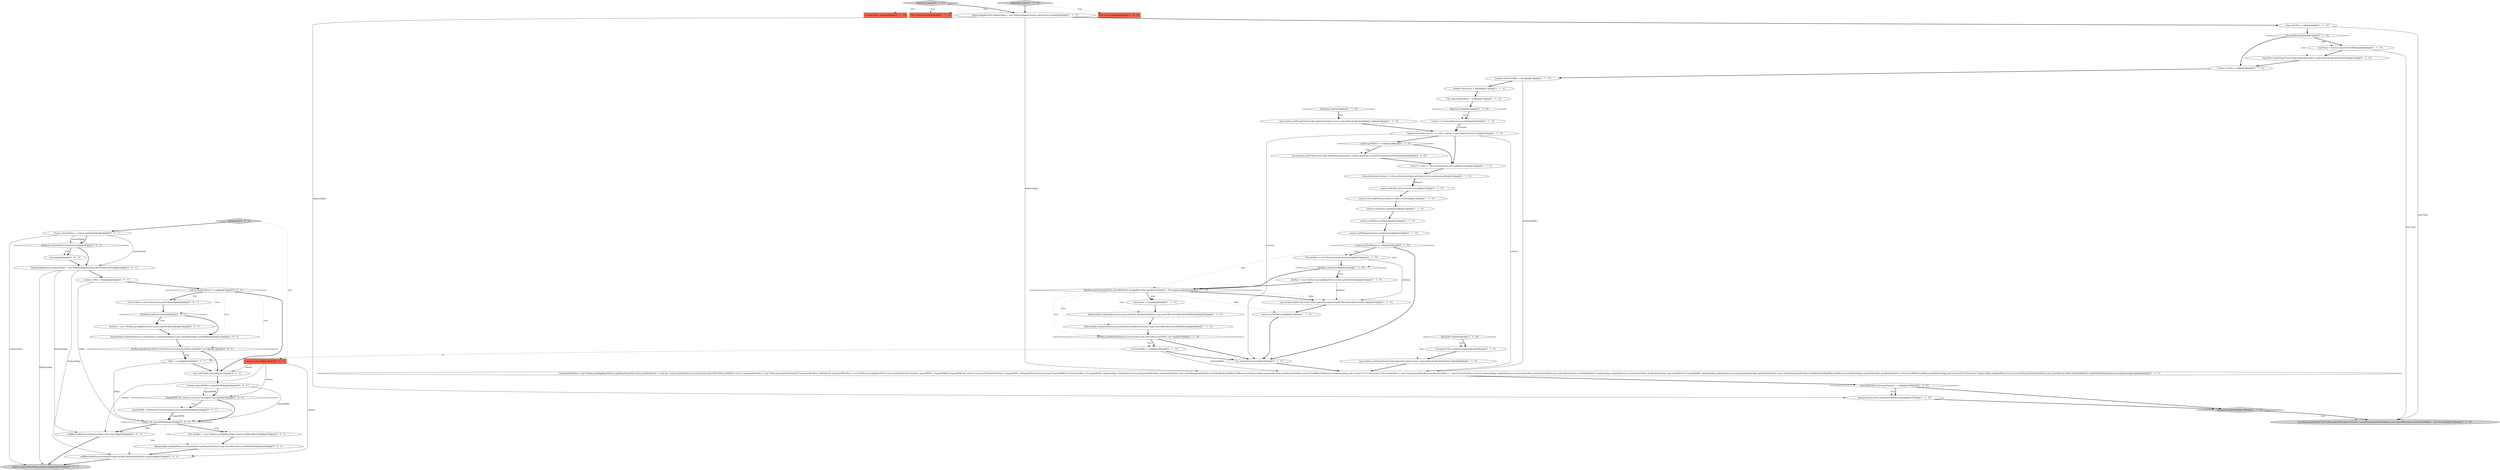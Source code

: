 digraph {
72 [style = filled, label = "File docBase = new File(context.getDocBase())@@@8@@@['0', '0', '1']", fillcolor = white, shape = ellipse image = "AAA0AAABBB3BBB"];
20 [style = filled, label = "host.findChild(context.getName()) != null@@@106@@@['1', '1', '0']", fillcolor = white, shape = diamond image = "AAA0AAABBB1BBB"];
42 [style = filled, label = "deployedApp.redeployResources.put(contextXml.getAbsolutePath(),Long.valueOf(contextXml.lastModified()))@@@45@@@['1', '1', '0']", fillcolor = white, shape = ellipse image = "AAA0AAABBB1BBB"];
35 [style = filled, label = "deployedApp.redeployResources.put(docBase.getAbsolutePath(),Long.valueOf(docBase.lastModified()))@@@46@@@['1', '1', '0']", fillcolor = white, shape = ellipse image = "AAA0AAABBB1BBB"];
29 [style = filled, label = "context.setName(cn.getName())@@@35@@@['1', '1', '0']", fillcolor = white, shape = ellipse image = "AAA0AAABBB1BBB"];
58 [style = filled, label = "DeployedApplication deployedApp = new DeployedApplication(contextName,false)@@@5@@@['0', '0', '1']", fillcolor = white, shape = ellipse image = "AAA0AAABBB3BBB"];
67 [style = filled, label = "docBase = new File(host.getAppBaseFile(),context.getDocBase())@@@10@@@['0', '0', '1']", fillcolor = white, shape = ellipse image = "AAA0AAABBB3BBB"];
37 [style = filled, label = "Class<?> clazz = Class.forName(host.getConfigClass())@@@31@@@['1', '1', '0']", fillcolor = white, shape = ellipse image = "AAA0AAABBB1BBB"];
55 [style = filled, label = "context.getDocBase() != null@@@7@@@['0', '0', '1']", fillcolor = white, shape = diamond image = "AAA0AAABBB3BBB"];
23 [style = filled, label = "startTime = System.currentTimeMillis()@@@6@@@['1', '1', '0']", fillcolor = white, shape = ellipse image = "AAA0AAABBB1BBB"];
56 [style = filled, label = "boolean unpackWAR = unpackWARs@@@18@@@['0', '0', '1']", fillcolor = white, shape = ellipse image = "AAA0AAABBB3BBB"];
15 [style = filled, label = "context.setPath(cn.getPath())@@@36@@@['1', '1', '0']", fillcolor = white, shape = ellipse image = "AAA0AAABBB1BBB"];
14 [style = filled, label = "context = (Context)digester.parse(fis)@@@16@@@['1', '1', '0']", fillcolor = white, shape = ellipse image = "AAA0AAABBB1BBB"];
53 [style = filled, label = "manageApp['0', '0', '1']", fillcolor = lightgray, shape = diamond image = "AAA0AAABBB3BBB"];
60 [style = filled, label = "addWatchedResources(deployedApp,null,context)@@@28@@@['0', '0', '1']", fillcolor = white, shape = ellipse image = "AAA0AAABBB3BBB"];
2 [style = filled, label = "log.info(sm.getString(\"hostConfig.deployDescriptor.finished\",contextXml.getAbsolutePath(),Long.valueOf(System.currentTimeMillis() - startTime)))@@@110@@@['1', '1', '0']", fillcolor = lightgray, shape = ellipse image = "AAA0AAABBB1BBB"];
45 [style = filled, label = "ContextName cn@@@2@@@['0', '1', '0']", fillcolor = tomato, shape = box image = "AAA0AAABBB2BBB"];
64 [style = filled, label = "deployedApp.redeployResources.put(docBase.getAbsolutePath(),Long.valueOf(docBase.lastModified()))@@@24@@@['0', '0', '1']", fillcolor = white, shape = ellipse image = "AAA0AAABBB3BBB"];
51 [style = filled, label = "deployed.put(contextName,deployedApp)@@@30@@@['0', '0', '1']", fillcolor = lightgray, shape = ellipse image = "AAA0AAABBB3BBB"];
39 [style = filled, label = "isExternal = true@@@44@@@['1', '1', '0']", fillcolor = white, shape = ellipse image = "AAA0AAABBB1BBB"];
68 [style = filled, label = "host.addChild(context)@@@17@@@['0', '0', '1']", fillcolor = white, shape = ellipse image = "AAA0AAABBB3BBB"];
69 [style = filled, label = "isWar = true@@@14@@@['0', '0', '1']", fillcolor = white, shape = ellipse image = "AAA0AAABBB3BBB"];
59 [style = filled, label = "Context context@@@2@@@['0', '0', '1']", fillcolor = tomato, shape = box image = "AAA0AAABBB3BBB"];
40 [style = filled, label = "digesterLock@@@14@@@['1', '1', '0']", fillcolor = white, shape = diamond image = "AAA0AAABBB1BBB"];
38 [style = filled, label = "context.getDocBase() != null@@@38@@@['1', '1', '0']", fillcolor = white, shape = diamond image = "AAA0AAABBB1BBB"];
13 [style = filled, label = "ExceptionUtils.handleThrowable(t)@@@59@@@['1', '1', '0']", fillcolor = white, shape = ellipse image = "AAA0AAABBB1BBB"];
3 [style = filled, label = "log.warn(sm.getString(\"hostConfig.deployDescriptor.localDocBaseSpecified\",docBase))@@@52@@@['1', '1', '0']", fillcolor = white, shape = ellipse image = "AAA0AAABBB1BBB"];
6 [style = filled, label = "docBase = new File(host.getAppBaseFile(),context.getDocBase())@@@41@@@['1', '1', '0']", fillcolor = white, shape = ellipse image = "AAA0AAABBB1BBB"];
49 [style = filled, label = "docBase.getAbsolutePath().toLowerCase(Locale.ENGLISH).endsWith(\".war\")@@@13@@@['0', '0', '1']", fillcolor = white, shape = diamond image = "AAA0AAABBB3BBB"];
62 [style = filled, label = "deployed.containsKey(contextName)@@@4@@@['0', '0', '1']", fillcolor = white, shape = diamond image = "AAA0AAABBB3BBB"];
32 [style = filled, label = "boolean isExternalWar = false@@@10@@@['1', '1', '0']", fillcolor = white, shape = ellipse image = "AAA0AAABBB1BBB"];
26 [style = filled, label = "isExternalWar = true@@@48@@@['1', '1', '0']", fillcolor = white, shape = ellipse image = "AAA0AAABBB1BBB"];
65 [style = filled, label = "!docBase.isAbsolute()@@@9@@@['0', '0', '1']", fillcolor = white, shape = diamond image = "AAA0AAABBB3BBB"];
4 [style = filled, label = "context.addLifecycleListener(listener)@@@33@@@['1', '1', '0']", fillcolor = white, shape = ellipse image = "AAA0AAABBB1BBB"];
43 [style = filled, label = "!docBase.isAbsolute()@@@40@@@['1', '1', '0']", fillcolor = white, shape = diamond image = "AAA0AAABBB1BBB"];
70 [style = filled, label = "unpackWAR && context instanceof StandardContext@@@19@@@['0', '0', '1']", fillcolor = white, shape = diamond image = "AAA0AAABBB3BBB"];
9 [style = filled, label = "host.addChild(context)@@@56@@@['1', '1', '0']", fillcolor = white, shape = ellipse image = "AAA0AAABBB1BBB"];
47 [style = filled, label = "deployDescriptor['0', '1', '0']", fillcolor = lightgray, shape = diamond image = "AAA0AAABBB2BBB"];
27 [style = filled, label = "DeployedApplication deployedApp = new DeployedApplication(cn.getName(),true)@@@3@@@['1', '1', '0']", fillcolor = white, shape = ellipse image = "AAA0AAABBB1BBB"];
54 [style = filled, label = "String contextName = context.getName()@@@3@@@['0', '0', '1']", fillcolor = white, shape = ellipse image = "AAA0AAABBB3BBB"];
7 [style = filled, label = "log.isInfoEnabled()@@@5@@@['1', '1', '0']", fillcolor = white, shape = diamond image = "AAA0AAABBB1BBB"];
36 [style = filled, label = "deployed.put(context.getName(),deployedApp)@@@107@@@['1', '1', '0']", fillcolor = white, shape = ellipse image = "AAA0AAABBB1BBB"];
44 [style = filled, label = "context.setWebappVersion(cn.getVersion())@@@37@@@['1', '1', '0']", fillcolor = white, shape = ellipse image = "AAA0AAABBB1BBB"];
61 [style = filled, label = "deployedApp.redeployResources.put(docBase.getAbsolutePath(),Long.valueOf(docBase.lastModified()))@@@12@@@['0', '0', '1']", fillcolor = white, shape = ellipse image = "AAA0AAABBB3BBB"];
22 [style = filled, label = "File contextXml@@@2@@@['1', '1', '0']", fillcolor = tomato, shape = box image = "AAA0AAABBB1BBB"];
10 [style = filled, label = "Exception e@@@18@@@['1', '1', '0']", fillcolor = white, shape = diamond image = "AAA0AAABBB1BBB"];
5 [style = filled, label = "File expandedDocBase = null@@@12@@@['1', '1', '0']", fillcolor = white, shape = ellipse image = "AAA0AAABBB1BBB"];
21 [style = filled, label = "{digester.reset()if (context == null) {context = new FailedContext()}}@@@21@@@['1', '1', '0']", fillcolor = white, shape = ellipse image = "AAA0AAABBB1BBB"];
52 [style = filled, label = "unpackWAR = ((StandardContext)context).getUnpackWAR()@@@20@@@['0', '0', '1']", fillcolor = white, shape = ellipse image = "AAA0AAABBB3BBB"];
50 [style = filled, label = "return@@@4@@@['0', '0', '1']", fillcolor = white, shape = ellipse image = "AAA0AAABBB3BBB"];
71 [style = filled, label = "addWatchedResources(deployedApp,docBase.getAbsolutePath(),context)@@@25@@@['0', '0', '1']", fillcolor = white, shape = ellipse image = "AAA0AAABBB3BBB"];
63 [style = filled, label = "boolean isWar = false@@@6@@@['0', '0', '1']", fillcolor = white, shape = ellipse image = "AAA0AAABBB3BBB"];
0 [style = filled, label = "context.setDocBase(null)@@@53@@@['1', '1', '0']", fillcolor = white, shape = ellipse image = "AAA0AAABBB1BBB"];
24 [style = filled, label = "log.error(sm.getString(\"hostConfig.deployDescriptor.error\",contextXml.getAbsolutePath()),e)@@@19@@@['1', '1', '0']", fillcolor = white, shape = ellipse image = "AAA0AAABBB1BBB"];
11 [style = filled, label = "LifecycleListener listener = (LifecycleListener)clazz.getConstructor().newInstance()@@@32@@@['1', '1', '0']", fillcolor = white, shape = ellipse image = "AAA0AAABBB1BBB"];
17 [style = filled, label = "File docBase = new File(context.getDocBase())@@@39@@@['1', '1', '0']", fillcolor = white, shape = ellipse image = "AAA0AAABBB1BBB"];
25 [style = filled, label = "long startTime = 0@@@4@@@['1', '1', '0']", fillcolor = white, shape = ellipse image = "AAA0AAABBB1BBB"];
28 [style = filled, label = "Context context = null@@@9@@@['1', '1', '0']", fillcolor = white, shape = ellipse image = "AAA0AAABBB1BBB"];
57 [style = filled, label = "isWar && unpackWAR@@@22@@@['0', '0', '1']", fillcolor = white, shape = diamond image = "AAA0AAABBB3BBB"];
8 [style = filled, label = "boolean isExternal = false@@@11@@@['1', '1', '0']", fillcolor = white, shape = ellipse image = "AAA0AAABBB1BBB"];
31 [style = filled, label = "docBase.getAbsolutePath().toLowerCase(Locale.ENGLISH).endsWith(\".war\")@@@47@@@['1', '1', '0']", fillcolor = white, shape = diamond image = "AAA0AAABBB1BBB"];
30 [style = filled, label = "log.isInfoEnabled()@@@109@@@['1', '1', '0']", fillcolor = lightgray, shape = diamond image = "AAA0AAABBB1BBB"];
48 [style = filled, label = "log.warn(sm.getString(\"hostConfig.deployDescriptor.path\",context.getPath(),contextXml.getAbsolutePath()))@@@29@@@['0', '1', '0']", fillcolor = white, shape = ellipse image = "AAA1AAABBB2BBB"];
19 [style = filled, label = "log.info(sm.getString(\"hostConfig.deployDescriptor\",contextXml.getAbsolutePath()))@@@7@@@['1', '1', '0']", fillcolor = white, shape = ellipse image = "AAA0AAABBB1BBB"];
33 [style = filled, label = "Throwable t@@@58@@@['1', '1', '0']", fillcolor = white, shape = diamond image = "AAA0AAABBB1BBB"];
41 [style = filled, label = "log.error(sm.getString(\"hostConfig.deployDescriptor.error\",contextXml.getAbsolutePath()),t)@@@60@@@['1', '1', '0']", fillcolor = white, shape = ellipse image = "AAA0AAABBB1BBB"];
66 [style = filled, label = "File docBase = new File(host.getAppBaseFile(),context.getBaseName())@@@23@@@['0', '0', '1']", fillcolor = white, shape = ellipse image = "AAA0AAABBB3BBB"];
46 [style = filled, label = "context.getPath() != null@@@28@@@['0', '1', '0']", fillcolor = white, shape = diamond image = "AAA1AAABBB2BBB"];
12 [style = filled, label = "{expandedDocBase = new File(host.getAppBaseFile(),cn.getBaseName())if (context.getDocBase() != null && !context.getDocBase().toLowerCase(Locale.ENGLISH).endsWith(\".war\")) {expandedDocBase = new File(context.getDocBase())if (!expandedDocBase.isAbsolute()) {expandedDocBase = new File(host.getAppBaseFile(),context.getDocBase())}}boolean unpackWAR = unpackWARsif (unpackWAR && context instanceof StandardContext) {unpackWAR = ((StandardContext)context).getUnpackWAR()}if (isExternalWar) {if (unpackWAR) {deployedApp.redeployResources.put(expandedDocBase.getAbsolutePath(),Long.valueOf(expandedDocBase.lastModified()))addWatchedResources(deployedApp,expandedDocBase.getAbsolutePath(),context)}{addWatchedResources(deployedApp,null,context)}}{if (!isExternal) {File warDocBase = new File(expandedDocBase.getAbsolutePath() + \".war\")if (warDocBase.exists()) {deployedApp.redeployResources.put(warDocBase.getAbsolutePath(),Long.valueOf(warDocBase.lastModified()))}{deployedApp.redeployResources.put(warDocBase.getAbsolutePath(),Long.valueOf(0))}}if (unpackWAR) {deployedApp.redeployResources.put(expandedDocBase.getAbsolutePath(),Long.valueOf(expandedDocBase.lastModified()))addWatchedResources(deployedApp,expandedDocBase.getAbsolutePath(),context)}{addWatchedResources(deployedApp,null,context)}if (!isExternal) {deployedApp.redeployResources.put(contextXml.getAbsolutePath(),Long.valueOf(contextXml.lastModified()))}}addGlobalRedeployResources(deployedApp)}@@@62@@@['1', '1', '0']", fillcolor = white, shape = ellipse image = "AAA0AAABBB1BBB"];
18 [style = filled, label = "File contextXml@@@2@@@['1', '0', '0']", fillcolor = tomato, shape = box image = "AAA0AAABBB1BBB"];
34 [style = filled, label = "!docBase.getCanonicalPath().startsWith(host.getAppBaseFile().getAbsolutePath() + File.separator)@@@43@@@['1', '1', '0']", fillcolor = white, shape = diamond image = "AAA0AAABBB1BBB"];
16 [style = filled, label = "deployDescriptor['1', '0', '0']", fillcolor = lightgray, shape = diamond image = "AAA0AAABBB1BBB"];
1 [style = filled, label = "context.setConfigFile(contextXml.toURI().toURL())@@@34@@@['1', '1', '0']", fillcolor = white, shape = ellipse image = "AAA0AAABBB1BBB"];
24->21 [style = bold, label=""];
7->28 [style = bold, label=""];
7->23 [style = bold, label=""];
59->71 [style = solid, label="context"];
62->50 [style = dotted, label="true"];
11->4 [style = bold, label=""];
21->12 [style = solid, label="context"];
10->24 [style = bold, label=""];
19->28 [style = bold, label=""];
49->69 [style = dotted, label="true"];
36->30 [style = bold, label=""];
52->57 [style = bold, label=""];
67->61 [style = bold, label=""];
34->3 [style = dotted, label="false"];
71->51 [style = bold, label=""];
16->18 [style = dotted, label="true"];
54->51 [style = solid, label="contextName"];
32->12 [style = solid, label="isExternalWar"];
62->50 [style = bold, label=""];
39->42 [style = bold, label=""];
27->12 [style = solid, label="deployedApp"];
21->46 [style = bold, label=""];
56->70 [style = bold, label=""];
57->66 [style = bold, label=""];
57->71 [style = dotted, label="true"];
65->67 [style = bold, label=""];
49->69 [style = bold, label=""];
20->30 [style = bold, label=""];
46->37 [style = bold, label=""];
27->36 [style = solid, label="deployedApp"];
55->65 [style = dotted, label="true"];
63->55 [style = bold, label=""];
10->24 [style = dotted, label="true"];
34->0 [style = dotted, label="false"];
38->17 [style = bold, label=""];
30->2 [style = dotted, label="true"];
17->3 [style = solid, label="docBase"];
42->35 [style = bold, label=""];
21->37 [style = bold, label=""];
7->23 [style = dotted, label="true"];
9->12 [style = bold, label=""];
33->13 [style = dotted, label="true"];
34->42 [style = dotted, label="true"];
16->22 [style = dotted, label="true"];
70->52 [style = dotted, label="true"];
59->70 [style = solid, label="context"];
43->6 [style = bold, label=""];
27->25 [style = bold, label=""];
8->5 [style = bold, label=""];
47->27 [style = bold, label=""];
68->56 [style = bold, label=""];
14->21 [style = bold, label=""];
28->32 [style = bold, label=""];
1->29 [style = bold, label=""];
34->39 [style = dotted, label="true"];
55->72 [style = dotted, label="true"];
47->22 [style = dotted, label="true"];
52->57 [style = solid, label="unpackWAR"];
31->26 [style = bold, label=""];
26->9 [style = bold, label=""];
65->67 [style = dotted, label="true"];
43->6 [style = dotted, label="true"];
13->41 [style = bold, label=""];
4->1 [style = bold, label=""];
38->9 [style = bold, label=""];
55->72 [style = bold, label=""];
57->64 [style = dotted, label="true"];
69->68 [style = bold, label=""];
31->26 [style = dotted, label="true"];
12->20 [style = bold, label=""];
56->70 [style = solid, label="unpackWAR"];
54->58 [style = solid, label="contextName"];
53->59 [style = dotted, label="true"];
34->39 [style = bold, label=""];
20->36 [style = bold, label=""];
26->69 [style = dashed, label="0"];
57->66 [style = dotted, label="true"];
64->71 [style = bold, label=""];
33->41 [style = dotted, label="true"];
70->52 [style = bold, label=""];
65->61 [style = bold, label=""];
53->54 [style = bold, label=""];
72->65 [style = bold, label=""];
61->49 [style = bold, label=""];
38->34 [style = dotted, label="true"];
35->31 [style = bold, label=""];
46->48 [style = bold, label=""];
59->60 [style = solid, label="context"];
25->2 [style = solid, label="startTime"];
58->63 [style = bold, label=""];
20->36 [style = dotted, label="true"];
66->64 [style = bold, label=""];
40->14 [style = dotted, label="true"];
11->4 [style = solid, label="listener"];
54->62 [style = solid, label="contextName"];
58->51 [style = solid, label="deployedApp"];
15->44 [style = bold, label=""];
48->37 [style = bold, label=""];
55->49 [style = dotted, label="true"];
60->51 [style = bold, label=""];
50->58 [style = bold, label=""];
26->12 [style = solid, label="isExternalWar"];
32->8 [style = bold, label=""];
55->68 [style = bold, label=""];
58->60 [style = solid, label="deployedApp"];
16->27 [style = bold, label=""];
54->62 [style = bold, label=""];
38->43 [style = dotted, label="true"];
47->45 [style = dotted, label="true"];
57->60 [style = bold, label=""];
5->40 [style = bold, label=""];
14->21 [style = solid, label="context"];
7->19 [style = dotted, label="true"];
23->19 [style = bold, label=""];
6->3 [style = solid, label="docBase"];
21->9 [style = solid, label="context"];
31->9 [style = bold, label=""];
17->43 [style = bold, label=""];
70->57 [style = bold, label=""];
25->7 [style = bold, label=""];
0->9 [style = bold, label=""];
30->2 [style = bold, label=""];
34->35 [style = dotted, label="true"];
34->3 [style = bold, label=""];
41->12 [style = bold, label=""];
33->13 [style = bold, label=""];
43->34 [style = bold, label=""];
44->38 [style = bold, label=""];
59->68 [style = solid, label="context"];
69->57 [style = solid, label="isWar"];
58->71 [style = solid, label="deployedApp"];
55->61 [style = dotted, label="true"];
57->60 [style = dotted, label="false"];
40->14 [style = bold, label=""];
49->68 [style = bold, label=""];
56->57 [style = solid, label="unpackWAR"];
3->0 [style = bold, label=""];
6->34 [style = bold, label=""];
46->48 [style = dotted, label="true"];
34->31 [style = dotted, label="true"];
37->11 [style = bold, label=""];
29->15 [style = bold, label=""];
63->57 [style = solid, label="isWar"];
38->17 [style = dotted, label="true"];
23->2 [style = solid, label="startTime"];
62->58 [style = bold, label=""];
}
